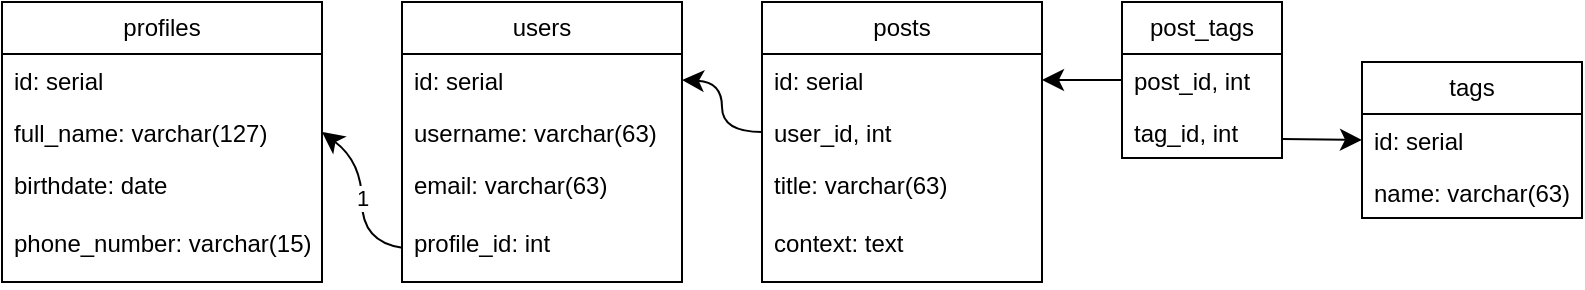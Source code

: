 <mxfile version="28.2.5">
  <diagram name="Страница — 1" id="BtmSsJZTB6qfMMS9NUBO">
    <mxGraphModel dx="1188" dy="798" grid="1" gridSize="10" guides="1" tooltips="1" connect="1" arrows="1" fold="1" page="1" pageScale="1" pageWidth="827" pageHeight="1169" math="0" shadow="0">
      <root>
        <mxCell id="0" />
        <mxCell id="1" parent="0" />
        <mxCell id="BdkMb5Df0-BgJwLMU9A7-1" value="profiles" style="swimlane;fontStyle=0;childLayout=stackLayout;horizontal=1;startSize=26;fillColor=none;horizontalStack=0;resizeParent=1;resizeParentMax=0;resizeLast=0;collapsible=1;marginBottom=0;whiteSpace=wrap;html=1;" vertex="1" parent="1">
          <mxGeometry x="20" y="400" width="160" height="140" as="geometry">
            <mxRectangle x="360" y="740" width="100" height="30" as="alternateBounds" />
          </mxGeometry>
        </mxCell>
        <mxCell id="BdkMb5Df0-BgJwLMU9A7-2" value="id: serial" style="text;strokeColor=none;fillColor=none;align=left;verticalAlign=top;spacingLeft=4;spacingRight=4;overflow=hidden;rotatable=0;points=[[0,0.5],[1,0.5]];portConstraint=eastwest;whiteSpace=wrap;html=1;" vertex="1" parent="BdkMb5Df0-BgJwLMU9A7-1">
          <mxGeometry y="26" width="160" height="26" as="geometry" />
        </mxCell>
        <mxCell id="BdkMb5Df0-BgJwLMU9A7-3" value="full_name:&amp;nbsp;varchar(127)" style="text;strokeColor=none;fillColor=none;align=left;verticalAlign=top;spacingLeft=4;spacingRight=4;overflow=hidden;rotatable=0;points=[[0,0.5],[1,0.5]];portConstraint=eastwest;whiteSpace=wrap;html=1;" vertex="1" parent="BdkMb5Df0-BgJwLMU9A7-1">
          <mxGeometry y="52" width="160" height="26" as="geometry" />
        </mxCell>
        <mxCell id="BdkMb5Df0-BgJwLMU9A7-4" value="birthdate: date&lt;div&gt;&lt;br&gt;&lt;/div&gt;&lt;div&gt;phone_number:&amp;nbsp;varchar(15)&lt;/div&gt;" style="text;strokeColor=none;fillColor=none;align=left;verticalAlign=top;spacingLeft=4;spacingRight=4;overflow=hidden;rotatable=0;points=[[0,0.5],[1,0.5]];portConstraint=eastwest;whiteSpace=wrap;html=1;" vertex="1" parent="BdkMb5Df0-BgJwLMU9A7-1">
          <mxGeometry y="78" width="160" height="62" as="geometry" />
        </mxCell>
        <mxCell id="BdkMb5Df0-BgJwLMU9A7-5" value="users" style="swimlane;fontStyle=0;childLayout=stackLayout;horizontal=1;startSize=26;fillColor=none;horizontalStack=0;resizeParent=1;resizeParentMax=0;resizeLast=0;collapsible=1;marginBottom=0;whiteSpace=wrap;html=1;" vertex="1" parent="1">
          <mxGeometry x="220" y="400" width="140" height="140" as="geometry" />
        </mxCell>
        <mxCell id="BdkMb5Df0-BgJwLMU9A7-6" value="id: serial" style="text;strokeColor=none;fillColor=none;align=left;verticalAlign=top;spacingLeft=4;spacingRight=4;overflow=hidden;rotatable=0;points=[[0,0.5],[1,0.5]];portConstraint=eastwest;whiteSpace=wrap;html=1;" vertex="1" parent="BdkMb5Df0-BgJwLMU9A7-5">
          <mxGeometry y="26" width="140" height="26" as="geometry" />
        </mxCell>
        <mxCell id="BdkMb5Df0-BgJwLMU9A7-7" value="username:&amp;nbsp;varchar(63)" style="text;strokeColor=none;fillColor=none;align=left;verticalAlign=top;spacingLeft=4;spacingRight=4;overflow=hidden;rotatable=0;points=[[0,0.5],[1,0.5]];portConstraint=eastwest;whiteSpace=wrap;html=1;" vertex="1" parent="BdkMb5Df0-BgJwLMU9A7-5">
          <mxGeometry y="52" width="140" height="26" as="geometry" />
        </mxCell>
        <mxCell id="BdkMb5Df0-BgJwLMU9A7-8" value="email:&amp;nbsp;varchar(63)&lt;br&gt;&lt;br&gt;profile_id: int" style="text;strokeColor=none;fillColor=none;align=left;verticalAlign=top;spacingLeft=4;spacingRight=4;overflow=hidden;rotatable=0;points=[[0,0.5],[1,0.5]];portConstraint=eastwest;whiteSpace=wrap;html=1;" vertex="1" parent="BdkMb5Df0-BgJwLMU9A7-5">
          <mxGeometry y="78" width="140" height="62" as="geometry" />
        </mxCell>
        <mxCell id="BdkMb5Df0-BgJwLMU9A7-10" value="posts" style="swimlane;fontStyle=0;childLayout=stackLayout;horizontal=1;startSize=26;fillColor=none;horizontalStack=0;resizeParent=1;resizeParentMax=0;resizeLast=0;collapsible=1;marginBottom=0;whiteSpace=wrap;html=1;" vertex="1" parent="1">
          <mxGeometry x="400" y="400" width="140" height="140" as="geometry" />
        </mxCell>
        <mxCell id="BdkMb5Df0-BgJwLMU9A7-11" value="id: serial" style="text;strokeColor=none;fillColor=none;align=left;verticalAlign=top;spacingLeft=4;spacingRight=4;overflow=hidden;rotatable=0;points=[[0,0.5],[1,0.5]];portConstraint=eastwest;whiteSpace=wrap;html=1;" vertex="1" parent="BdkMb5Df0-BgJwLMU9A7-10">
          <mxGeometry y="26" width="140" height="26" as="geometry" />
        </mxCell>
        <mxCell id="BdkMb5Df0-BgJwLMU9A7-12" value="user_id, int" style="text;strokeColor=none;fillColor=none;align=left;verticalAlign=top;spacingLeft=4;spacingRight=4;overflow=hidden;rotatable=0;points=[[0,0.5],[1,0.5]];portConstraint=eastwest;whiteSpace=wrap;html=1;" vertex="1" parent="BdkMb5Df0-BgJwLMU9A7-10">
          <mxGeometry y="52" width="140" height="26" as="geometry" />
        </mxCell>
        <mxCell id="BdkMb5Df0-BgJwLMU9A7-13" value="title:&amp;nbsp;varchar(63)&lt;br&gt;&lt;br&gt;context: text" style="text;strokeColor=none;fillColor=none;align=left;verticalAlign=top;spacingLeft=4;spacingRight=4;overflow=hidden;rotatable=0;points=[[0,0.5],[1,0.5]];portConstraint=eastwest;whiteSpace=wrap;html=1;" vertex="1" parent="BdkMb5Df0-BgJwLMU9A7-10">
          <mxGeometry y="78" width="140" height="62" as="geometry" />
        </mxCell>
        <mxCell id="BdkMb5Df0-BgJwLMU9A7-14" value="post_tags" style="swimlane;fontStyle=0;childLayout=stackLayout;horizontal=1;startSize=26;fillColor=none;horizontalStack=0;resizeParent=1;resizeParentMax=0;resizeLast=0;collapsible=1;marginBottom=0;whiteSpace=wrap;html=1;" vertex="1" parent="1">
          <mxGeometry x="580" y="400" width="80" height="78" as="geometry" />
        </mxCell>
        <mxCell id="BdkMb5Df0-BgJwLMU9A7-15" value="post_id, int" style="text;strokeColor=none;fillColor=none;align=left;verticalAlign=top;spacingLeft=4;spacingRight=4;overflow=hidden;rotatable=0;points=[[0,0.5],[1,0.5]];portConstraint=eastwest;whiteSpace=wrap;html=1;" vertex="1" parent="BdkMb5Df0-BgJwLMU9A7-14">
          <mxGeometry y="26" width="80" height="26" as="geometry" />
        </mxCell>
        <mxCell id="BdkMb5Df0-BgJwLMU9A7-16" value="tag_id, int" style="text;strokeColor=none;fillColor=none;align=left;verticalAlign=top;spacingLeft=4;spacingRight=4;overflow=hidden;rotatable=0;points=[[0,0.5],[1,0.5]];portConstraint=eastwest;whiteSpace=wrap;html=1;" vertex="1" parent="BdkMb5Df0-BgJwLMU9A7-14">
          <mxGeometry y="52" width="80" height="26" as="geometry" />
        </mxCell>
        <mxCell id="BdkMb5Df0-BgJwLMU9A7-18" value="tags" style="swimlane;fontStyle=0;childLayout=stackLayout;horizontal=1;startSize=26;fillColor=none;horizontalStack=0;resizeParent=1;resizeParentMax=0;resizeLast=0;collapsible=1;marginBottom=0;whiteSpace=wrap;html=1;" vertex="1" parent="1">
          <mxGeometry x="700" y="430" width="110" height="78" as="geometry" />
        </mxCell>
        <mxCell id="BdkMb5Df0-BgJwLMU9A7-19" value="id: serial" style="text;strokeColor=none;fillColor=none;align=left;verticalAlign=top;spacingLeft=4;spacingRight=4;overflow=hidden;rotatable=0;points=[[0,0.5],[1,0.5]];portConstraint=eastwest;whiteSpace=wrap;html=1;" vertex="1" parent="BdkMb5Df0-BgJwLMU9A7-18">
          <mxGeometry y="26" width="110" height="26" as="geometry" />
        </mxCell>
        <mxCell id="BdkMb5Df0-BgJwLMU9A7-20" value="name:&amp;nbsp;varchar(63)" style="text;strokeColor=none;fillColor=none;align=left;verticalAlign=top;spacingLeft=4;spacingRight=4;overflow=hidden;rotatable=0;points=[[0,0.5],[1,0.5]];portConstraint=eastwest;whiteSpace=wrap;html=1;" vertex="1" parent="BdkMb5Df0-BgJwLMU9A7-18">
          <mxGeometry y="52" width="110" height="26" as="geometry" />
        </mxCell>
        <mxCell id="BdkMb5Df0-BgJwLMU9A7-30" value="" style="endArrow=classic;html=1;rounded=0;fontSize=12;startSize=8;endSize=8;curved=1;exitX=0.001;exitY=0.724;exitDx=0;exitDy=0;exitPerimeter=0;entryX=1;entryY=0.5;entryDx=0;entryDy=0;" edge="1" parent="1" source="BdkMb5Df0-BgJwLMU9A7-8" target="BdkMb5Df0-BgJwLMU9A7-3">
          <mxGeometry relative="1" as="geometry">
            <mxPoint x="150" y="560" as="sourcePoint" />
            <mxPoint x="250" y="560" as="targetPoint" />
            <Array as="points">
              <mxPoint x="200" y="520" />
              <mxPoint x="200" y="480" />
            </Array>
          </mxGeometry>
        </mxCell>
        <mxCell id="BdkMb5Df0-BgJwLMU9A7-31" value="1" style="edgeLabel;resizable=0;html=1;;align=center;verticalAlign=middle;" connectable="0" vertex="1" parent="BdkMb5Df0-BgJwLMU9A7-30">
          <mxGeometry relative="1" as="geometry">
            <mxPoint as="offset" />
          </mxGeometry>
        </mxCell>
        <mxCell id="BdkMb5Df0-BgJwLMU9A7-32" value="" style="endArrow=classic;html=1;rounded=0;fontSize=12;startSize=8;endSize=8;curved=1;exitX=0;exitY=0.5;exitDx=0;exitDy=0;entryX=1;entryY=0.5;entryDx=0;entryDy=0;" edge="1" parent="1" source="BdkMb5Df0-BgJwLMU9A7-15" target="BdkMb5Df0-BgJwLMU9A7-11">
          <mxGeometry width="50" height="50" relative="1" as="geometry">
            <mxPoint x="280" y="610" as="sourcePoint" />
            <mxPoint x="330" y="560" as="targetPoint" />
          </mxGeometry>
        </mxCell>
        <mxCell id="BdkMb5Df0-BgJwLMU9A7-33" value="" style="endArrow=classic;html=1;rounded=0;fontSize=12;startSize=8;endSize=8;curved=1;entryX=0;entryY=0.5;entryDx=0;entryDy=0;exitX=1;exitY=0.635;exitDx=0;exitDy=0;exitPerimeter=0;" edge="1" parent="1" source="BdkMb5Df0-BgJwLMU9A7-16" target="BdkMb5Df0-BgJwLMU9A7-19">
          <mxGeometry width="50" height="50" relative="1" as="geometry">
            <mxPoint x="670" y="469" as="sourcePoint" />
            <mxPoint x="330" y="560" as="targetPoint" />
          </mxGeometry>
        </mxCell>
        <mxCell id="BdkMb5Df0-BgJwLMU9A7-34" value="" style="endArrow=classic;html=1;rounded=0;fontSize=12;startSize=8;endSize=8;curved=1;entryX=1;entryY=0.5;entryDx=0;entryDy=0;exitX=0;exitY=0.5;exitDx=0;exitDy=0;" edge="1" parent="1" source="BdkMb5Df0-BgJwLMU9A7-12" target="BdkMb5Df0-BgJwLMU9A7-6">
          <mxGeometry width="50" height="50" relative="1" as="geometry">
            <mxPoint x="510" y="610" as="sourcePoint" />
            <mxPoint x="560" y="560" as="targetPoint" />
            <Array as="points">
              <mxPoint x="380" y="465" />
              <mxPoint x="380" y="440" />
            </Array>
          </mxGeometry>
        </mxCell>
      </root>
    </mxGraphModel>
  </diagram>
</mxfile>

